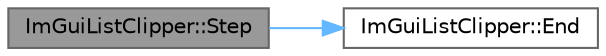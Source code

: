 digraph "ImGuiListClipper::Step"
{
 // LATEX_PDF_SIZE
  bgcolor="transparent";
  edge [fontname=Helvetica,fontsize=10,labelfontname=Helvetica,labelfontsize=10];
  node [fontname=Helvetica,fontsize=10,shape=box,height=0.2,width=0.4];
  rankdir="LR";
  Node1 [id="Node000001",label="ImGuiListClipper::Step",height=0.2,width=0.4,color="gray40", fillcolor="grey60", style="filled", fontcolor="black",tooltip=" "];
  Node1 -> Node2 [id="edge1_Node000001_Node000002",color="steelblue1",style="solid",tooltip=" "];
  Node2 [id="Node000002",label="ImGuiListClipper::End",height=0.2,width=0.4,color="grey40", fillcolor="white", style="filled",URL="$struct_im_gui_list_clipper.html#a3e6aec0db317985319a78513fc2c8068",tooltip=" "];
}
